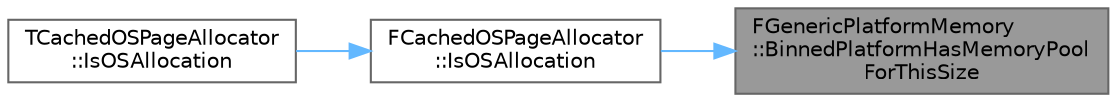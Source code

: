 digraph "FGenericPlatformMemory::BinnedPlatformHasMemoryPoolForThisSize"
{
 // INTERACTIVE_SVG=YES
 // LATEX_PDF_SIZE
  bgcolor="transparent";
  edge [fontname=Helvetica,fontsize=10,labelfontname=Helvetica,labelfontsize=10];
  node [fontname=Helvetica,fontsize=10,shape=box,height=0.2,width=0.4];
  rankdir="RL";
  Node1 [id="Node000001",label="FGenericPlatformMemory\l::BinnedPlatformHasMemoryPool\lForThisSize",height=0.2,width=0.4,color="gray40", fillcolor="grey60", style="filled", fontcolor="black",tooltip="Some platforms may pool allocations of this size to reduce OS calls."];
  Node1 -> Node2 [id="edge1_Node000001_Node000002",dir="back",color="steelblue1",style="solid",tooltip=" "];
  Node2 [id="Node000002",label="FCachedOSPageAllocator\l::IsOSAllocation",height=0.2,width=0.4,color="grey40", fillcolor="white", style="filled",URL="$d7/d22/structFCachedOSPageAllocator.html#a4acb647db795203f2600d1690619c0ab",tooltip=" "];
  Node2 -> Node3 [id="edge2_Node000002_Node000003",dir="back",color="steelblue1",style="solid",tooltip=" "];
  Node3 [id="Node000003",label="TCachedOSPageAllocator\l::IsOSAllocation",height=0.2,width=0.4,color="grey40", fillcolor="white", style="filled",URL="$d5/d35/structTCachedOSPageAllocator.html#abc1bb1e8987dc7732a60fd9330405758",tooltip=" "];
}
